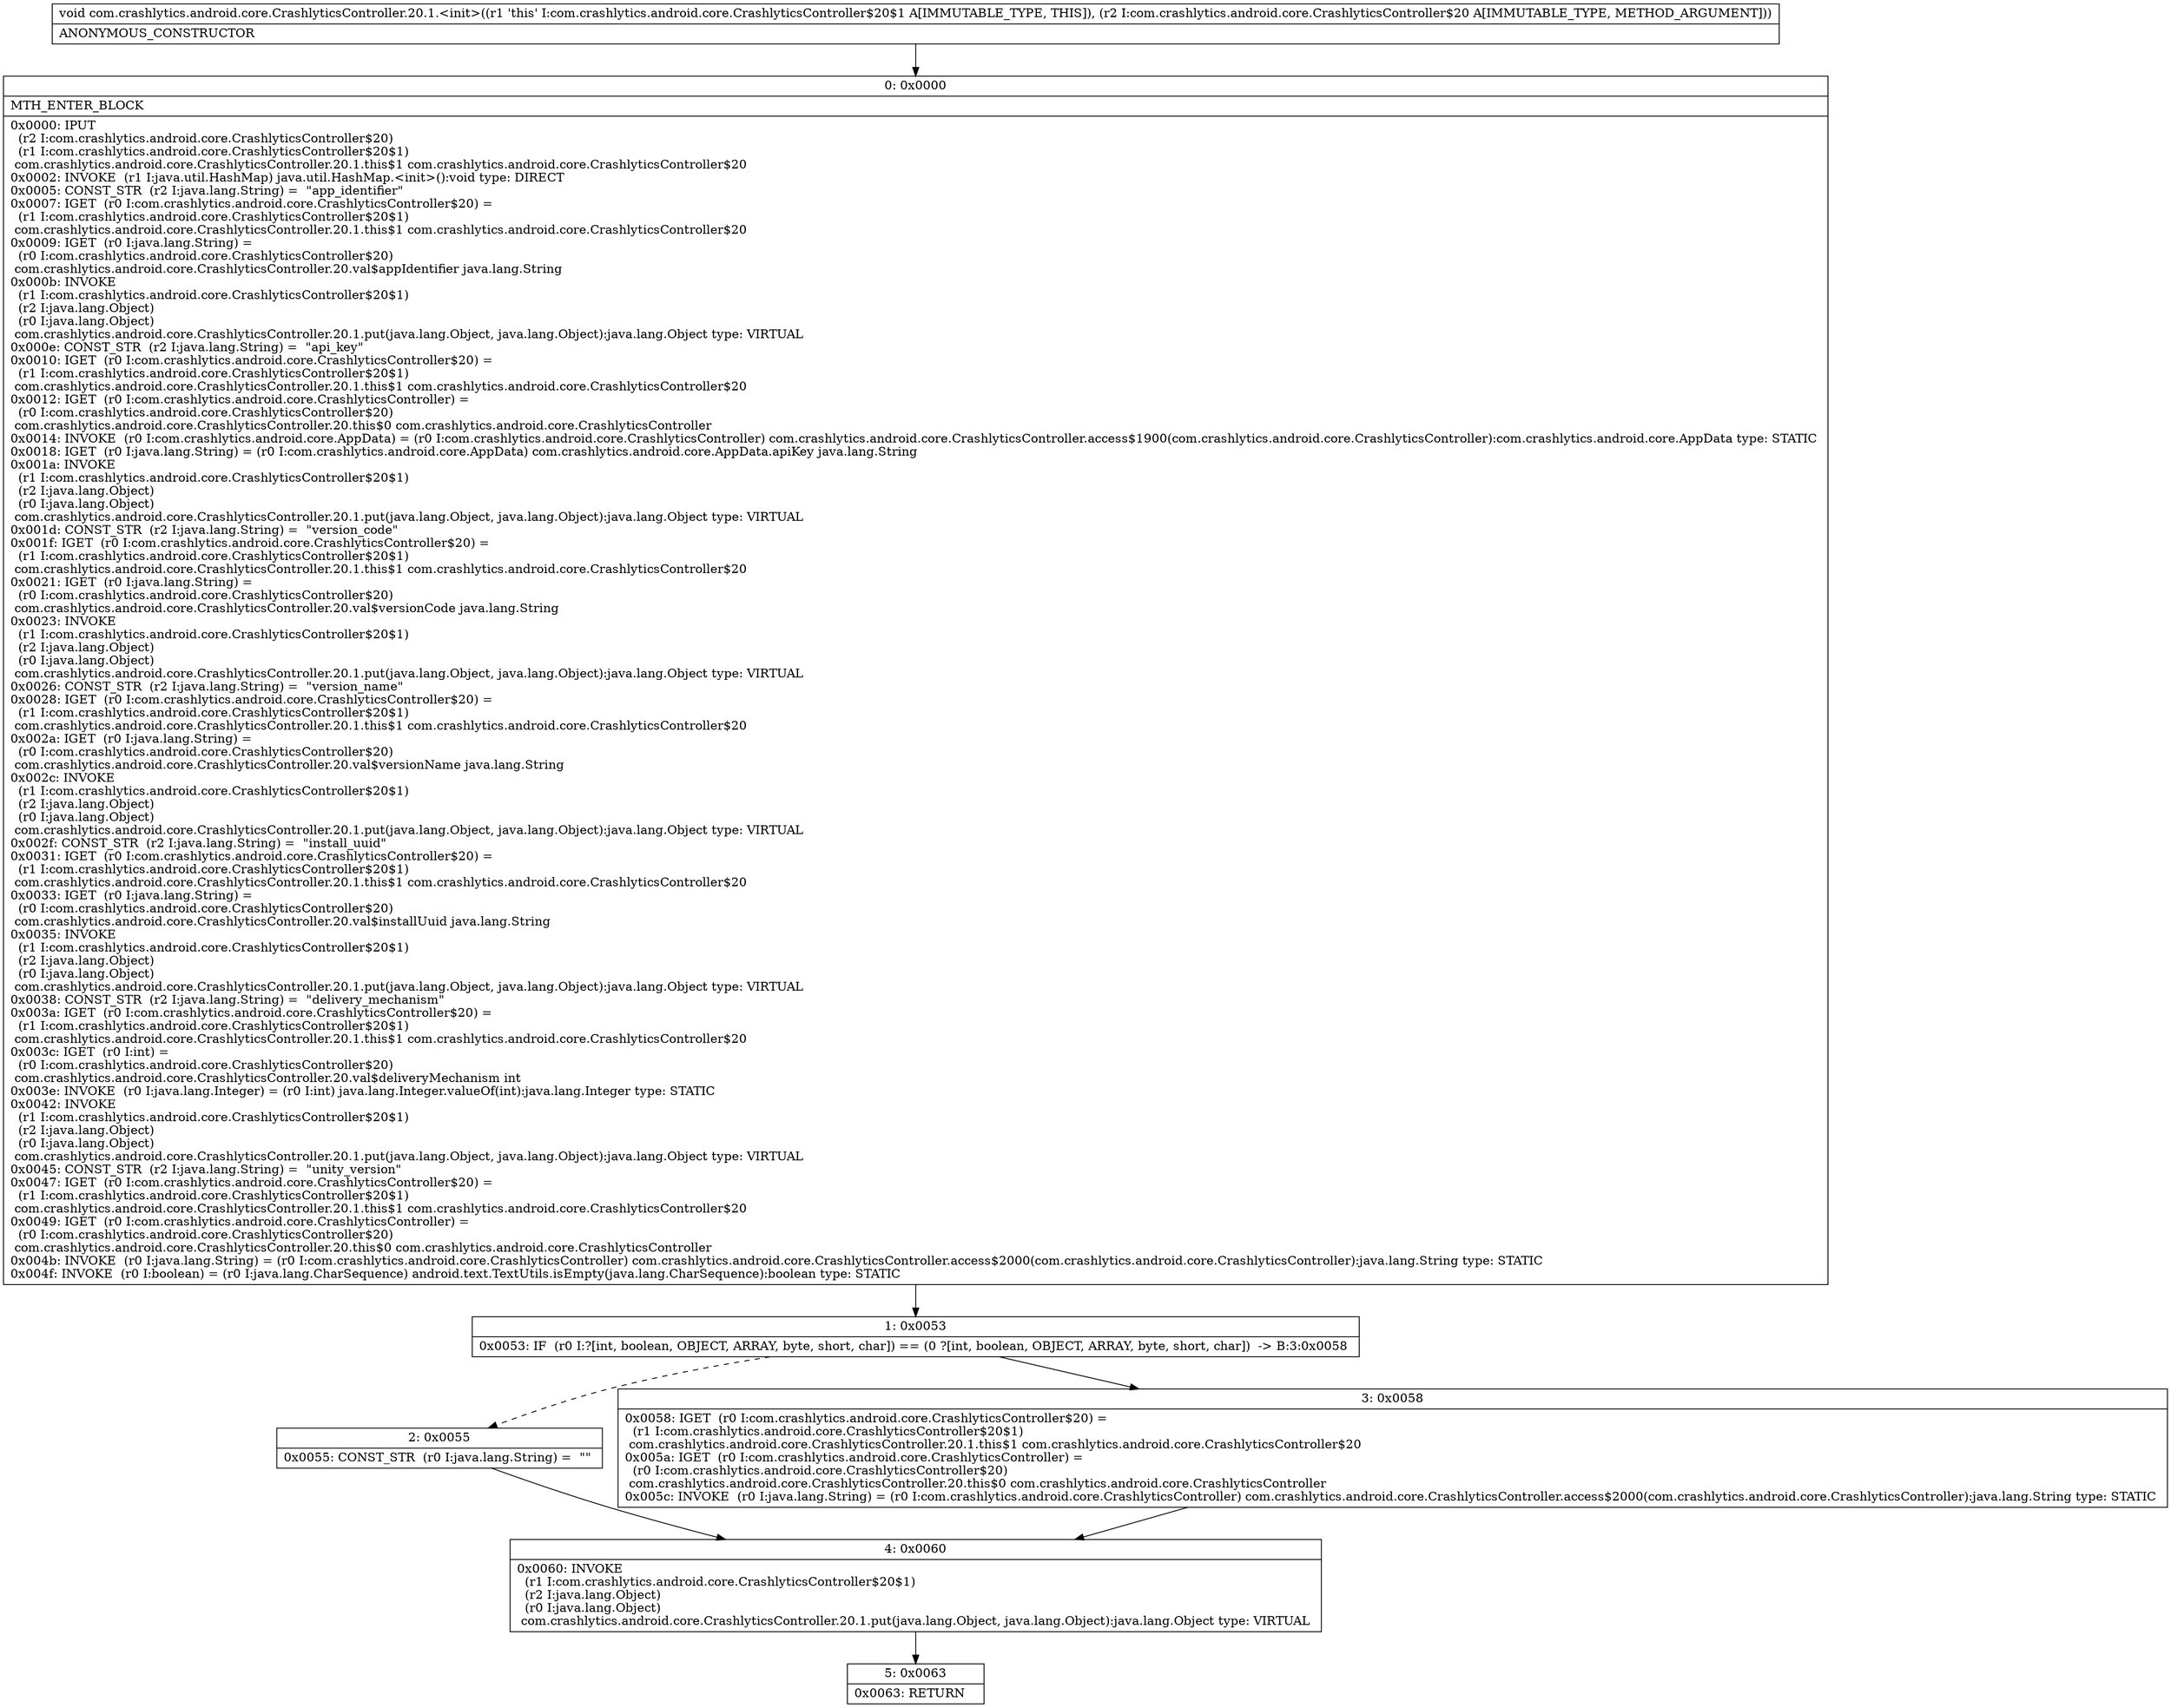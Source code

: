 digraph "CFG forcom.crashlytics.android.core.CrashlyticsController.20.1.\<init\>(Lcom\/crashlytics\/android\/core\/CrashlyticsController$20;)V" {
Node_0 [shape=record,label="{0\:\ 0x0000|MTH_ENTER_BLOCK\l|0x0000: IPUT  \l  (r2 I:com.crashlytics.android.core.CrashlyticsController$20)\l  (r1 I:com.crashlytics.android.core.CrashlyticsController$20$1)\l com.crashlytics.android.core.CrashlyticsController.20.1.this$1 com.crashlytics.android.core.CrashlyticsController$20 \l0x0002: INVOKE  (r1 I:java.util.HashMap) java.util.HashMap.\<init\>():void type: DIRECT \l0x0005: CONST_STR  (r2 I:java.lang.String) =  \"app_identifier\" \l0x0007: IGET  (r0 I:com.crashlytics.android.core.CrashlyticsController$20) = \l  (r1 I:com.crashlytics.android.core.CrashlyticsController$20$1)\l com.crashlytics.android.core.CrashlyticsController.20.1.this$1 com.crashlytics.android.core.CrashlyticsController$20 \l0x0009: IGET  (r0 I:java.lang.String) = \l  (r0 I:com.crashlytics.android.core.CrashlyticsController$20)\l com.crashlytics.android.core.CrashlyticsController.20.val$appIdentifier java.lang.String \l0x000b: INVOKE  \l  (r1 I:com.crashlytics.android.core.CrashlyticsController$20$1)\l  (r2 I:java.lang.Object)\l  (r0 I:java.lang.Object)\l com.crashlytics.android.core.CrashlyticsController.20.1.put(java.lang.Object, java.lang.Object):java.lang.Object type: VIRTUAL \l0x000e: CONST_STR  (r2 I:java.lang.String) =  \"api_key\" \l0x0010: IGET  (r0 I:com.crashlytics.android.core.CrashlyticsController$20) = \l  (r1 I:com.crashlytics.android.core.CrashlyticsController$20$1)\l com.crashlytics.android.core.CrashlyticsController.20.1.this$1 com.crashlytics.android.core.CrashlyticsController$20 \l0x0012: IGET  (r0 I:com.crashlytics.android.core.CrashlyticsController) = \l  (r0 I:com.crashlytics.android.core.CrashlyticsController$20)\l com.crashlytics.android.core.CrashlyticsController.20.this$0 com.crashlytics.android.core.CrashlyticsController \l0x0014: INVOKE  (r0 I:com.crashlytics.android.core.AppData) = (r0 I:com.crashlytics.android.core.CrashlyticsController) com.crashlytics.android.core.CrashlyticsController.access$1900(com.crashlytics.android.core.CrashlyticsController):com.crashlytics.android.core.AppData type: STATIC \l0x0018: IGET  (r0 I:java.lang.String) = (r0 I:com.crashlytics.android.core.AppData) com.crashlytics.android.core.AppData.apiKey java.lang.String \l0x001a: INVOKE  \l  (r1 I:com.crashlytics.android.core.CrashlyticsController$20$1)\l  (r2 I:java.lang.Object)\l  (r0 I:java.lang.Object)\l com.crashlytics.android.core.CrashlyticsController.20.1.put(java.lang.Object, java.lang.Object):java.lang.Object type: VIRTUAL \l0x001d: CONST_STR  (r2 I:java.lang.String) =  \"version_code\" \l0x001f: IGET  (r0 I:com.crashlytics.android.core.CrashlyticsController$20) = \l  (r1 I:com.crashlytics.android.core.CrashlyticsController$20$1)\l com.crashlytics.android.core.CrashlyticsController.20.1.this$1 com.crashlytics.android.core.CrashlyticsController$20 \l0x0021: IGET  (r0 I:java.lang.String) = \l  (r0 I:com.crashlytics.android.core.CrashlyticsController$20)\l com.crashlytics.android.core.CrashlyticsController.20.val$versionCode java.lang.String \l0x0023: INVOKE  \l  (r1 I:com.crashlytics.android.core.CrashlyticsController$20$1)\l  (r2 I:java.lang.Object)\l  (r0 I:java.lang.Object)\l com.crashlytics.android.core.CrashlyticsController.20.1.put(java.lang.Object, java.lang.Object):java.lang.Object type: VIRTUAL \l0x0026: CONST_STR  (r2 I:java.lang.String) =  \"version_name\" \l0x0028: IGET  (r0 I:com.crashlytics.android.core.CrashlyticsController$20) = \l  (r1 I:com.crashlytics.android.core.CrashlyticsController$20$1)\l com.crashlytics.android.core.CrashlyticsController.20.1.this$1 com.crashlytics.android.core.CrashlyticsController$20 \l0x002a: IGET  (r0 I:java.lang.String) = \l  (r0 I:com.crashlytics.android.core.CrashlyticsController$20)\l com.crashlytics.android.core.CrashlyticsController.20.val$versionName java.lang.String \l0x002c: INVOKE  \l  (r1 I:com.crashlytics.android.core.CrashlyticsController$20$1)\l  (r2 I:java.lang.Object)\l  (r0 I:java.lang.Object)\l com.crashlytics.android.core.CrashlyticsController.20.1.put(java.lang.Object, java.lang.Object):java.lang.Object type: VIRTUAL \l0x002f: CONST_STR  (r2 I:java.lang.String) =  \"install_uuid\" \l0x0031: IGET  (r0 I:com.crashlytics.android.core.CrashlyticsController$20) = \l  (r1 I:com.crashlytics.android.core.CrashlyticsController$20$1)\l com.crashlytics.android.core.CrashlyticsController.20.1.this$1 com.crashlytics.android.core.CrashlyticsController$20 \l0x0033: IGET  (r0 I:java.lang.String) = \l  (r0 I:com.crashlytics.android.core.CrashlyticsController$20)\l com.crashlytics.android.core.CrashlyticsController.20.val$installUuid java.lang.String \l0x0035: INVOKE  \l  (r1 I:com.crashlytics.android.core.CrashlyticsController$20$1)\l  (r2 I:java.lang.Object)\l  (r0 I:java.lang.Object)\l com.crashlytics.android.core.CrashlyticsController.20.1.put(java.lang.Object, java.lang.Object):java.lang.Object type: VIRTUAL \l0x0038: CONST_STR  (r2 I:java.lang.String) =  \"delivery_mechanism\" \l0x003a: IGET  (r0 I:com.crashlytics.android.core.CrashlyticsController$20) = \l  (r1 I:com.crashlytics.android.core.CrashlyticsController$20$1)\l com.crashlytics.android.core.CrashlyticsController.20.1.this$1 com.crashlytics.android.core.CrashlyticsController$20 \l0x003c: IGET  (r0 I:int) = \l  (r0 I:com.crashlytics.android.core.CrashlyticsController$20)\l com.crashlytics.android.core.CrashlyticsController.20.val$deliveryMechanism int \l0x003e: INVOKE  (r0 I:java.lang.Integer) = (r0 I:int) java.lang.Integer.valueOf(int):java.lang.Integer type: STATIC \l0x0042: INVOKE  \l  (r1 I:com.crashlytics.android.core.CrashlyticsController$20$1)\l  (r2 I:java.lang.Object)\l  (r0 I:java.lang.Object)\l com.crashlytics.android.core.CrashlyticsController.20.1.put(java.lang.Object, java.lang.Object):java.lang.Object type: VIRTUAL \l0x0045: CONST_STR  (r2 I:java.lang.String) =  \"unity_version\" \l0x0047: IGET  (r0 I:com.crashlytics.android.core.CrashlyticsController$20) = \l  (r1 I:com.crashlytics.android.core.CrashlyticsController$20$1)\l com.crashlytics.android.core.CrashlyticsController.20.1.this$1 com.crashlytics.android.core.CrashlyticsController$20 \l0x0049: IGET  (r0 I:com.crashlytics.android.core.CrashlyticsController) = \l  (r0 I:com.crashlytics.android.core.CrashlyticsController$20)\l com.crashlytics.android.core.CrashlyticsController.20.this$0 com.crashlytics.android.core.CrashlyticsController \l0x004b: INVOKE  (r0 I:java.lang.String) = (r0 I:com.crashlytics.android.core.CrashlyticsController) com.crashlytics.android.core.CrashlyticsController.access$2000(com.crashlytics.android.core.CrashlyticsController):java.lang.String type: STATIC \l0x004f: INVOKE  (r0 I:boolean) = (r0 I:java.lang.CharSequence) android.text.TextUtils.isEmpty(java.lang.CharSequence):boolean type: STATIC \l}"];
Node_1 [shape=record,label="{1\:\ 0x0053|0x0053: IF  (r0 I:?[int, boolean, OBJECT, ARRAY, byte, short, char]) == (0 ?[int, boolean, OBJECT, ARRAY, byte, short, char])  \-\> B:3:0x0058 \l}"];
Node_2 [shape=record,label="{2\:\ 0x0055|0x0055: CONST_STR  (r0 I:java.lang.String) =  \"\" \l}"];
Node_3 [shape=record,label="{3\:\ 0x0058|0x0058: IGET  (r0 I:com.crashlytics.android.core.CrashlyticsController$20) = \l  (r1 I:com.crashlytics.android.core.CrashlyticsController$20$1)\l com.crashlytics.android.core.CrashlyticsController.20.1.this$1 com.crashlytics.android.core.CrashlyticsController$20 \l0x005a: IGET  (r0 I:com.crashlytics.android.core.CrashlyticsController) = \l  (r0 I:com.crashlytics.android.core.CrashlyticsController$20)\l com.crashlytics.android.core.CrashlyticsController.20.this$0 com.crashlytics.android.core.CrashlyticsController \l0x005c: INVOKE  (r0 I:java.lang.String) = (r0 I:com.crashlytics.android.core.CrashlyticsController) com.crashlytics.android.core.CrashlyticsController.access$2000(com.crashlytics.android.core.CrashlyticsController):java.lang.String type: STATIC \l}"];
Node_4 [shape=record,label="{4\:\ 0x0060|0x0060: INVOKE  \l  (r1 I:com.crashlytics.android.core.CrashlyticsController$20$1)\l  (r2 I:java.lang.Object)\l  (r0 I:java.lang.Object)\l com.crashlytics.android.core.CrashlyticsController.20.1.put(java.lang.Object, java.lang.Object):java.lang.Object type: VIRTUAL \l}"];
Node_5 [shape=record,label="{5\:\ 0x0063|0x0063: RETURN   \l}"];
MethodNode[shape=record,label="{void com.crashlytics.android.core.CrashlyticsController.20.1.\<init\>((r1 'this' I:com.crashlytics.android.core.CrashlyticsController$20$1 A[IMMUTABLE_TYPE, THIS]), (r2 I:com.crashlytics.android.core.CrashlyticsController$20 A[IMMUTABLE_TYPE, METHOD_ARGUMENT]))  | ANONYMOUS_CONSTRUCTOR\l}"];
MethodNode -> Node_0;
Node_0 -> Node_1;
Node_1 -> Node_2[style=dashed];
Node_1 -> Node_3;
Node_2 -> Node_4;
Node_3 -> Node_4;
Node_4 -> Node_5;
}

